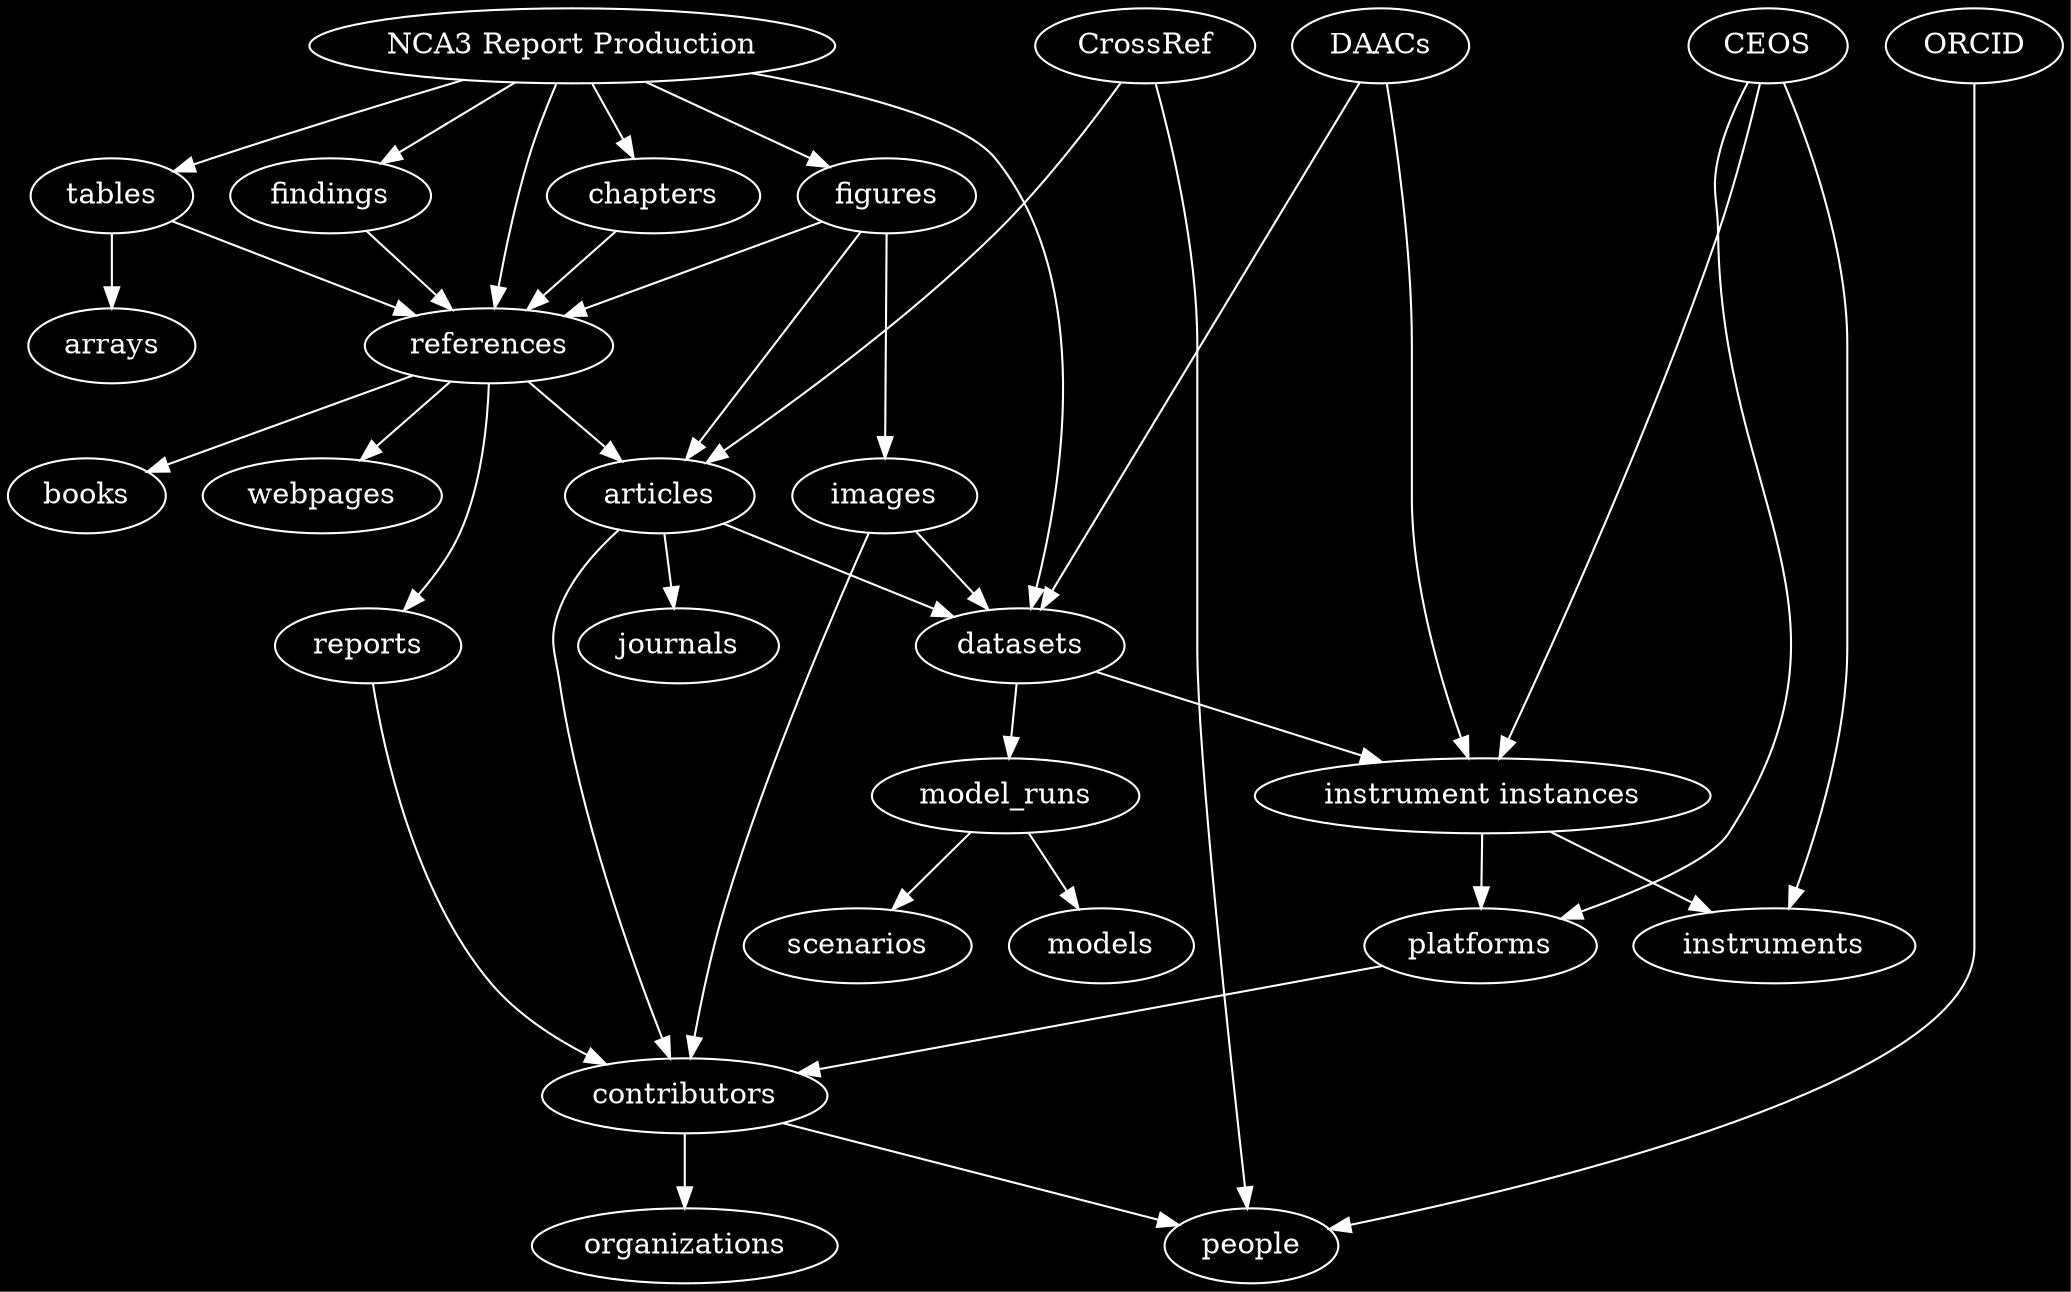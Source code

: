 digraph growth {
    bgcolor=black;
    fontcolor=white;
    node[ color=white; bgcolor=black; fontcolor=white; ];
    edge[ color=white; bgcolor=black; fontcolor=white;];
    

    nca3 -> chapters;
    nca3 -> figures;
    nca3 -> findings;
    nca3 -> tables;
    nca3 -> references;
    nca3 -> datasets;
    images -> datasets;
    figures -> images;
    tables -> arrays;
    figures -> articles;
    articles -> journals;
    articles -> contributors;
    chapters -> references;
    findings -> references;
    tables -> references;
    references -> books;
    references -> webpages;
    references -> articles;
        articles -> datasets;
    references -> reports;
        reports -> contributors;
    contributors -> people;
    contributors -> organizations;
    datasets -> model_runs;
        model_runs -> models;
        model_runs -> scenarios;
    datasets -> instrument_instances;
        instrument_instances -> platforms;
        instrument_instances -> instruments;
    images -> contributors;
    daacs -> datasets;
    daacs -> instrument_instances;
    ceos -> platforms;
    platforms -> contributors;
    ceos -> instruments;
    crossref -> articles;
    orcid -> people;
    ceos -> instrument_instances;
    crossref -> people;
    figures -> references;

    instrument_instances [label="instrument instances"];

    daacs [label="DAACs"];
    ceos [label="CEOS"];
    nca3 [label="NCA3 Report Production"];
    orcid [label="ORCID"];
    crossref [label="CrossRef"];


    {rank=same; ceos, daacs, nca3, crossref, orcid}
}

